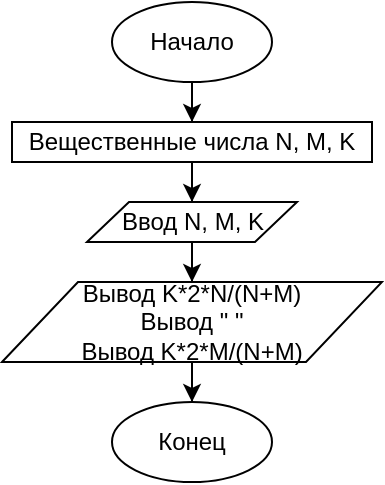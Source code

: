 <mxfile version="13.1.14" type="device"><diagram id="Hsi1N0cberL_-BoPGEi5" name="Page-1"><mxGraphModel dx="635" dy="253" grid="1" gridSize="10" guides="1" tooltips="1" connect="1" arrows="1" fold="1" page="1" pageScale="1" pageWidth="850" pageHeight="1100" math="0" shadow="0"><root><mxCell id="0"/><mxCell id="1" parent="0"/><mxCell id="LDhQOHuRyV1jIk14AgpL-568" style="edgeStyle=orthogonalEdgeStyle;rounded=0;orthogonalLoop=1;jettySize=auto;html=1;entryX=0.5;entryY=0;entryDx=0;entryDy=0;" edge="1" parent="1" source="LDhQOHuRyV1jIk14AgpL-565" target="LDhQOHuRyV1jIk14AgpL-567"><mxGeometry relative="1" as="geometry"/></mxCell><mxCell id="LDhQOHuRyV1jIk14AgpL-565" value="Начало" style="ellipse;whiteSpace=wrap;html=1;" vertex="1" parent="1"><mxGeometry x="280" y="160" width="80" height="40" as="geometry"/></mxCell><mxCell id="LDhQOHuRyV1jIk14AgpL-571" style="edgeStyle=orthogonalEdgeStyle;rounded=0;orthogonalLoop=1;jettySize=auto;html=1;entryX=0.5;entryY=0;entryDx=0;entryDy=0;" edge="1" parent="1" source="LDhQOHuRyV1jIk14AgpL-566" target="LDhQOHuRyV1jIk14AgpL-570"><mxGeometry relative="1" as="geometry"/></mxCell><mxCell id="LDhQOHuRyV1jIk14AgpL-566" value="Ввод&amp;nbsp;N, M, K" style="shape=parallelogram;perimeter=parallelogramPerimeter;whiteSpace=wrap;html=1;" vertex="1" parent="1"><mxGeometry x="267.5" y="260" width="105" height="20" as="geometry"/></mxCell><mxCell id="LDhQOHuRyV1jIk14AgpL-569" style="edgeStyle=orthogonalEdgeStyle;rounded=0;orthogonalLoop=1;jettySize=auto;html=1;" edge="1" parent="1" source="LDhQOHuRyV1jIk14AgpL-567" target="LDhQOHuRyV1jIk14AgpL-566"><mxGeometry relative="1" as="geometry"/></mxCell><mxCell id="LDhQOHuRyV1jIk14AgpL-567" value="Вещественные числа N, M, K" style="rounded=0;whiteSpace=wrap;html=1;" vertex="1" parent="1"><mxGeometry x="230" y="220" width="180" height="20" as="geometry"/></mxCell><mxCell id="LDhQOHuRyV1jIk14AgpL-573" style="edgeStyle=orthogonalEdgeStyle;rounded=0;orthogonalLoop=1;jettySize=auto;html=1;" edge="1" parent="1" source="LDhQOHuRyV1jIk14AgpL-570" target="LDhQOHuRyV1jIk14AgpL-572"><mxGeometry relative="1" as="geometry"/></mxCell><mxCell id="LDhQOHuRyV1jIk14AgpL-570" value="Вывод&amp;nbsp;K*2*N/(N+M) &lt;br&gt;Вывод &quot; &quot;&lt;br&gt;Вывод K*2*M/(N+M)" style="shape=parallelogram;perimeter=parallelogramPerimeter;whiteSpace=wrap;html=1;" vertex="1" parent="1"><mxGeometry x="225" y="300" width="190" height="40" as="geometry"/></mxCell><mxCell id="LDhQOHuRyV1jIk14AgpL-572" value="Конец" style="ellipse;whiteSpace=wrap;html=1;" vertex="1" parent="1"><mxGeometry x="280" y="360" width="80" height="40" as="geometry"/></mxCell></root></mxGraphModel></diagram></mxfile>